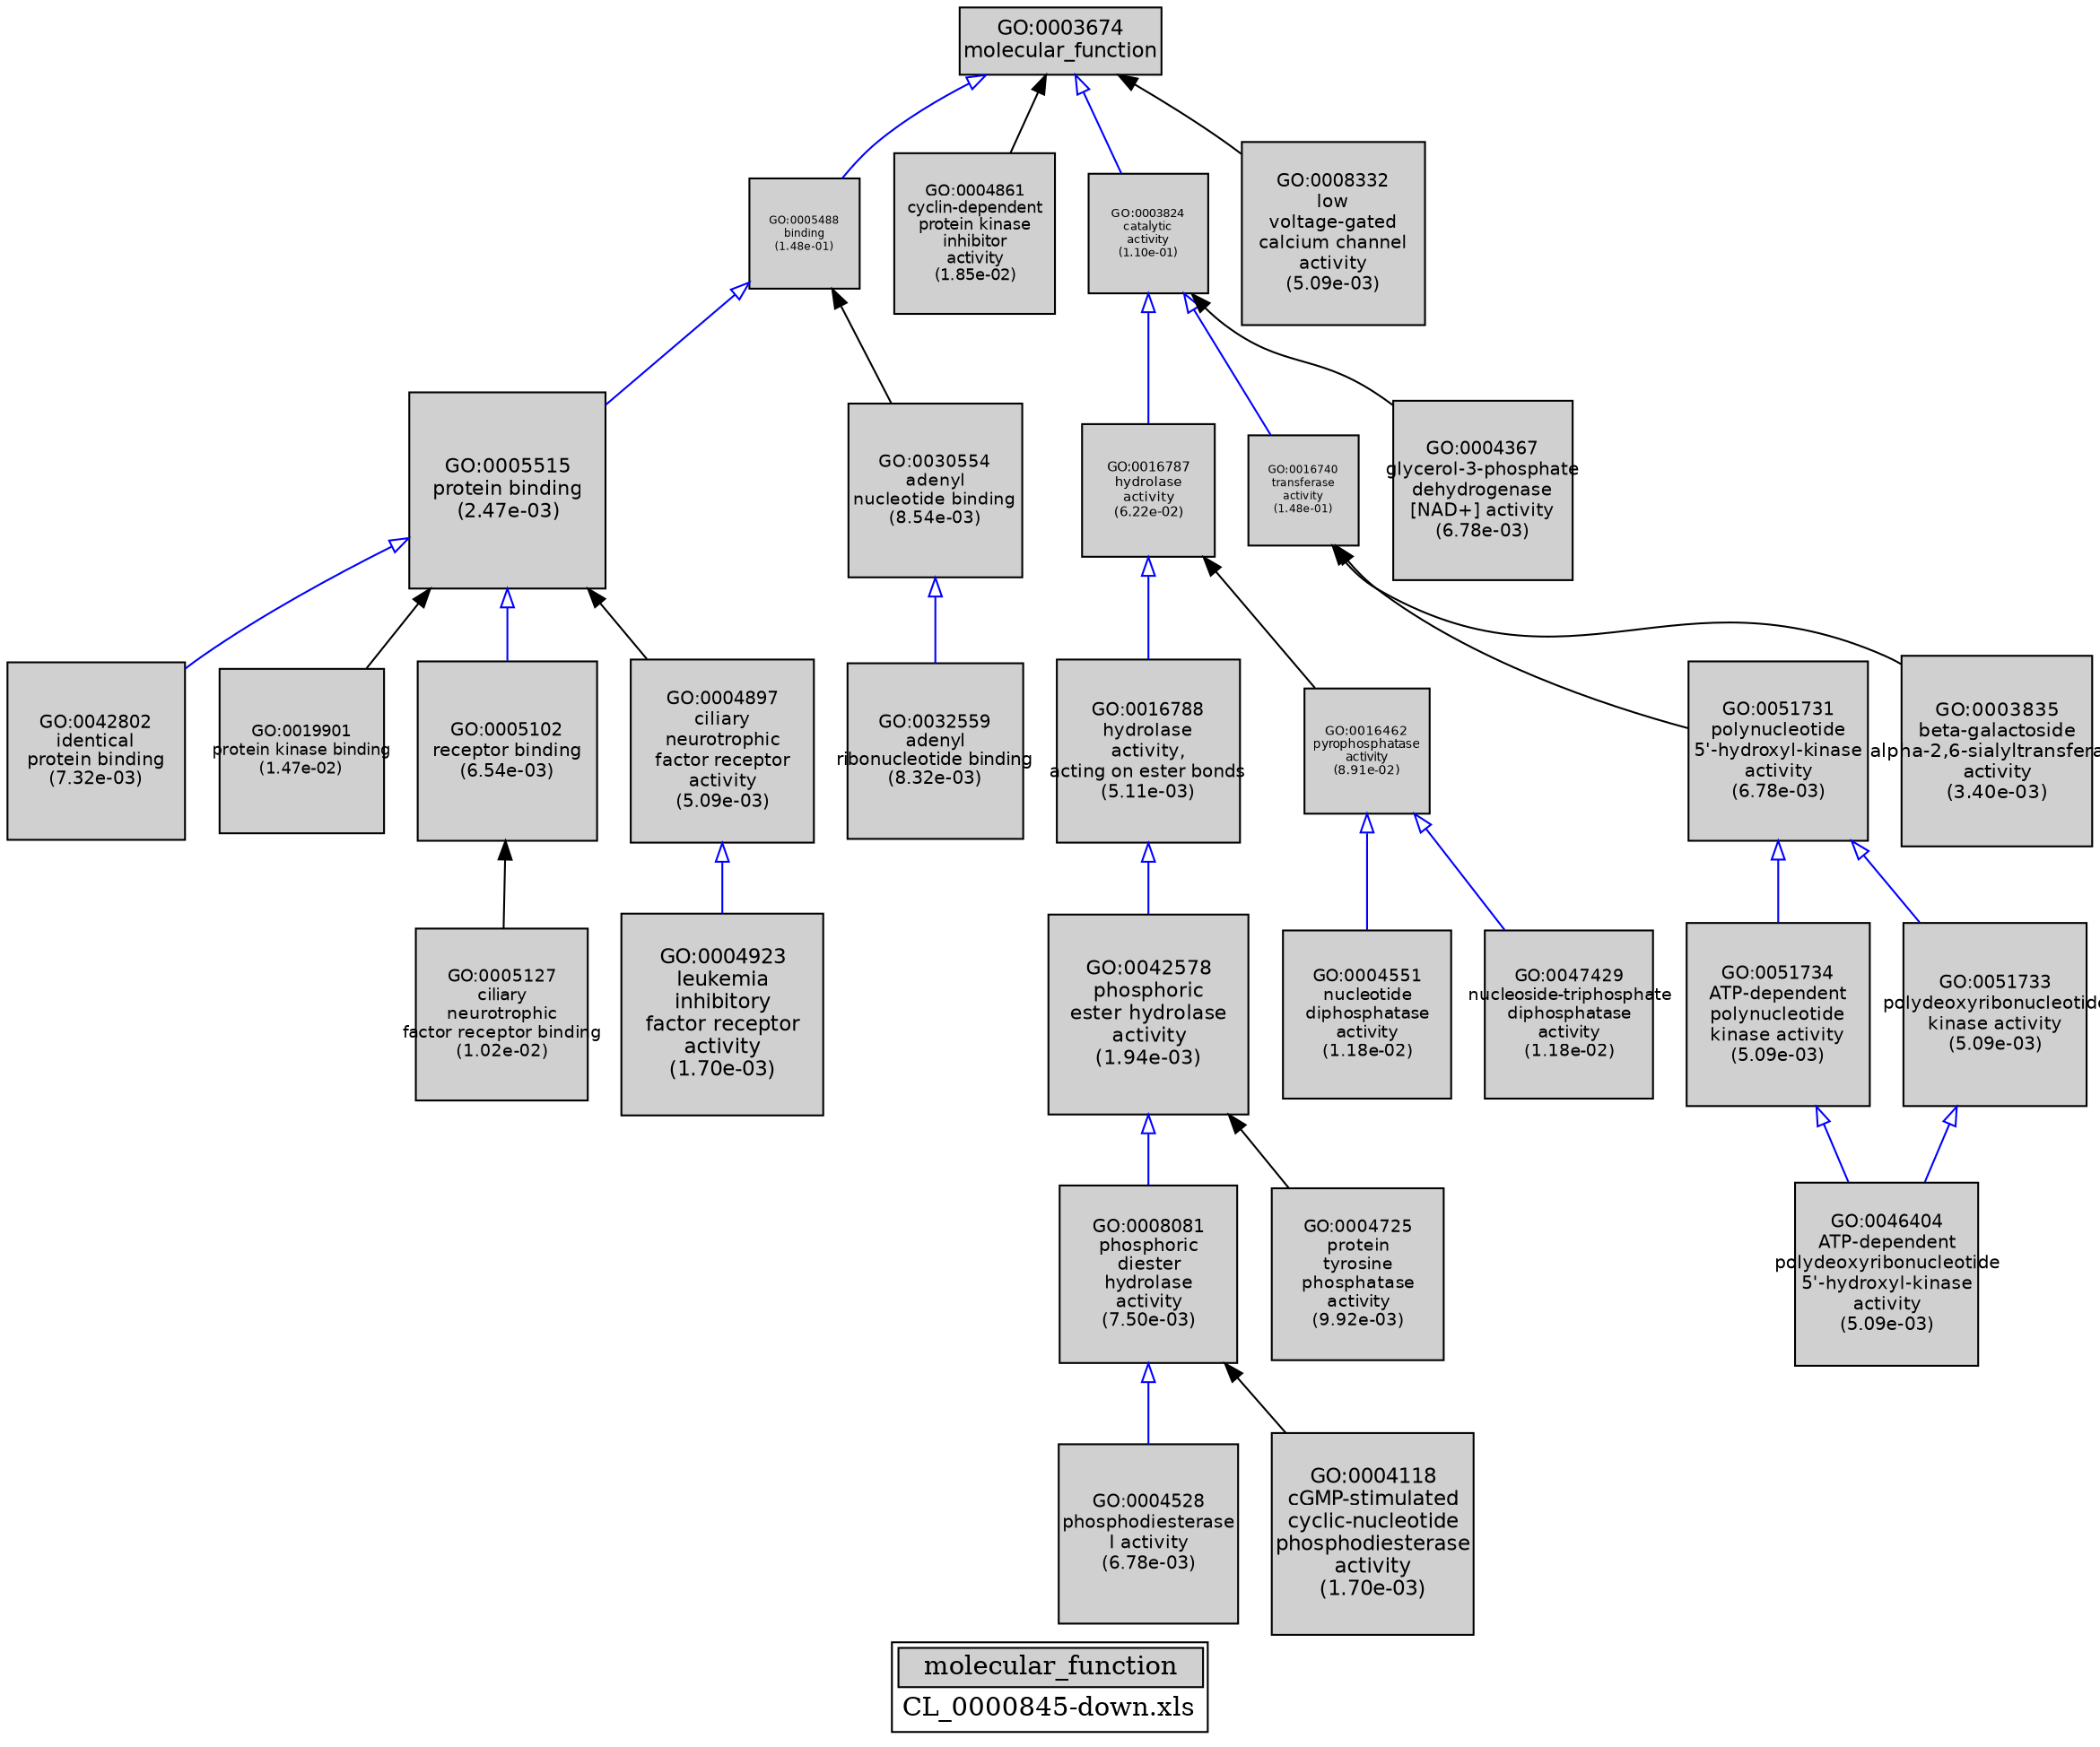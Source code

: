 digraph "molecular_function" {
graph [ bgcolor = "#FFFFFF", label = <<TABLE COLOR="black" BGCOLOR="white"><TR><TD COLSPAN="2" BGCOLOR="#D0D0D0"><FONT COLOR="black">molecular_function</FONT></TD></TR><TR><TD BORDER="0">CL_0000845-down.xls</TD></TR></TABLE>> ];
node [ fontname = "Helvetica" ];

subgraph "nodes" {

node [ style = "filled", fixedsize = "true", width = 1, shape = "box", fontsize = 9, fillcolor = "#D0D0D0", fontcolor = "black", color = "black" ];

"GO:0042802" [ URL = "#GO:0042802", label = <<TABLE BORDER="0"><TR><TD>GO:0042802<BR/>identical<BR/>protein binding<BR/>(7.32e-03)</TD></TR></TABLE>>, width = 1.31788899879, shape = "box", fontsize = 9.4888007913, height = 1.31788899879 ];
"GO:0016788" [ URL = "#GO:0016788", label = <<TABLE BORDER="0"><TR><TD>GO:0016788<BR/>hydrolase<BR/>activity,<BR/>acting on ester bonds<BR/>(5.11e-03)</TD></TR></TABLE>>, width = 1.3650874424, shape = "box", fontsize = 9.82862958525, height = 1.3650874424 ];
"GO:0005488" [ URL = "#GO:0005488", label = <<TABLE BORDER="0"><TR><TD>GO:0005488<BR/>binding<BR/>(1.48e-01)</TD></TR></TABLE>>, width = 0.824817703349, shape = "box", fontsize = 5.93868746411, height = 0.824817703349 ];
"GO:0004528" [ URL = "#GO:0004528", label = <<TABLE BORDER="0"><TR><TD>GO:0004528<BR/>phosphodiesterase<BR/>I activity<BR/>(6.78e-03)</TD></TR></TABLE>>, width = 1.32814094076, shape = "box", fontsize = 9.56261477346, height = 1.32814094076 ];
"GO:0051731" [ URL = "#GO:0051731", label = <<TABLE BORDER="0"><TR><TD>GO:0051731<BR/>polynucleotide<BR/>5'-hydroxyl-kinase<BR/>activity<BR/>(6.78e-03)</TD></TR></TABLE>>, width = 1.32814094076, shape = "box", fontsize = 9.56261477346, height = 1.32814094076 ];
"GO:0003835" [ URL = "#GO:0003835", label = <<TABLE BORDER="0"><TR><TD>GO:0003835<BR/>beta-galactoside<BR/>alpha-2,6-sialyltransferase<BR/>activity<BR/>(3.40e-03)</TD></TR></TABLE>>, width = 1.41662838737, shape = "box", fontsize = 10.1997243891, height = 1.41662838737 ];
"GO:0003674" [ URL = "#GO:0003674", label = <<TABLE BORDER="0"><TR><TD>GO:0003674<BR/>molecular_function</TD></TR></TABLE>>, width = 1.5, shape = "box", fontsize = 10.8 ];
"GO:0032559" [ URL = "#GO:0032559", label = <<TABLE BORDER="0"><TR><TD>GO:0032559<BR/>adenyl<BR/>ribonucleotide binding<BR/>(8.32e-03)</TD></TR></TABLE>>, width = 1.30072496124, shape = "box", fontsize = 9.36521972095, height = 1.30072496124 ];
"GO:0016787" [ URL = "#GO:0016787", label = <<TABLE BORDER="0"><TR><TD>GO:0016787<BR/>hydrolase<BR/>activity<BR/>(6.22e-02)</TD></TR></TABLE>>, width = 0.992728099296, shape = "box", fontsize = 7.14764231493, height = 0.992728099296 ];
"GO:0008081" [ URL = "#GO:0008081", label = <<TABLE BORDER="0"><TR><TD>GO:0008081<BR/>phosphoric<BR/>diester<BR/>hydrolase<BR/>activity<BR/>(7.50e-03)</TD></TR></TABLE>>, width = 1.31470014209, shape = "box", fontsize = 9.46584102307, height = 1.31470014209 ];
"GO:0004551" [ URL = "#GO:0004551", label = <<TABLE BORDER="0"><TR><TD>GO:0004551<BR/>nucleotide<BR/>diphosphatase<BR/>activity<BR/>(1.18e-02)</TD></TR></TABLE>>, width = 1.25230438764, shape = "box", fontsize = 9.01659159101, height = 1.25230438764 ];
"GO:0004118" [ URL = "#GO:0004118", label = <<TABLE BORDER="0"><TR><TD>GO:0004118<BR/>cGMP-stimulated<BR/>cyclic-nucleotide<BR/>phosphodiesterase<BR/>activity<BR/>(1.70e-03)</TD></TR></TABLE>>, width = 1.5, shape = "box", fontsize = 10.8, height = 1.5 ];
"GO:0042578" [ URL = "#GO:0042578", label = <<TABLE BORDER="0"><TR><TD>GO:0042578<BR/>phosphoric<BR/>ester hydrolase<BR/>activity<BR/>(1.94e-03)</TD></TR></TABLE>>, width = 1.48467292053, shape = "box", fontsize = 10.6896450278, height = 1.48467292053 ];
"GO:0004861" [ URL = "#GO:0004861", label = <<TABLE BORDER="0"><TR><TD>GO:0004861<BR/>cyclin-dependent<BR/>protein kinase<BR/>inhibitor<BR/>activity<BR/>(1.85e-02)</TD></TR></TABLE>>, width = 1.18771300483, shape = "box", fontsize = 8.55153363477, height = 1.18771300483 ];
"GO:0019901" [ URL = "#GO:0019901", label = <<TABLE BORDER="0"><TR><TD>GO:0019901<BR/>protein kinase binding<BR/>(1.47e-02)</TD></TR></TABLE>>, width = 1.22125278726, shape = "box", fontsize = 8.79302006824, height = 1.22125278726 ];
"GO:0016740" [ URL = "#GO:0016740", label = <<TABLE BORDER="0"><TR><TD>GO:0016740<BR/>transferase<BR/>activity<BR/>(1.48e-01)</TD></TR></TABLE>>, width = 0.82551763653, shape = "box", fontsize = 5.94372698302, height = 0.82551763653 ];
"GO:0004923" [ URL = "#GO:0004923", label = <<TABLE BORDER="0"><TR><TD>GO:0004923<BR/>leukemia<BR/>inhibitory<BR/>factor receptor<BR/>activity<BR/>(1.70e-03)</TD></TR></TABLE>>, width = 1.5, shape = "box", fontsize = 10.8, height = 1.5 ];
"GO:0005102" [ URL = "#GO:0005102", label = <<TABLE BORDER="0"><TR><TD>GO:0005102<BR/>receptor binding<BR/>(6.54e-03)</TD></TR></TABLE>>, width = 1.33285376833, shape = "box", fontsize = 9.59654713196, height = 1.33285376833 ];
"GO:0005515" [ URL = "#GO:0005515", label = <<TABLE BORDER="0"><TR><TD>GO:0005515<BR/>protein binding<BR/>(2.47e-03)</TD></TR></TABLE>>, width = 1.45563912001, shape = "box", fontsize = 10.480601664, height = 1.45563912001 ];
"GO:0030554" [ URL = "#GO:0030554", label = <<TABLE BORDER="0"><TR><TD>GO:0030554<BR/>adenyl<BR/>nucleotide binding<BR/>(8.54e-03)</TD></TR></TABLE>>, width = 1.29719378981, shape = "box", fontsize = 9.33979528662, height = 1.29719378981 ];
"GO:0046404" [ URL = "#GO:0046404", label = <<TABLE BORDER="0"><TR><TD>GO:0046404<BR/>ATP-dependent<BR/>polydeoxyribonucleotide<BR/>5'-hydroxyl-kinase<BR/>activity<BR/>(5.09e-03)</TD></TR></TABLE>>, width = 1.36554495891, shape = "box", fontsize = 9.83192370417, height = 1.36554495891 ];
"GO:0003824" [ URL = "#GO:0003824", label = <<TABLE BORDER="0"><TR><TD>GO:0003824<BR/>catalytic<BR/>activity<BR/>(1.10e-01)</TD></TR></TABLE>>, width = 0.886918612203, shape = "box", fontsize = 6.38581400786, height = 0.886918612203 ];
"GO:0051734" [ URL = "#GO:0051734", label = <<TABLE BORDER="0"><TR><TD>GO:0051734<BR/>ATP-dependent<BR/>polynucleotide<BR/>kinase activity<BR/>(5.09e-03)</TD></TR></TABLE>>, width = 1.36554495891, shape = "box", fontsize = 9.83192370417, height = 1.36554495891 ];
"GO:0008332" [ URL = "#GO:0008332", label = <<TABLE BORDER="0"><TR><TD>GO:0008332<BR/>low<BR/>voltage-gated<BR/>calcium channel<BR/>activity<BR/>(5.09e-03)</TD></TR></TABLE>>, width = 1.36554495891, shape = "box", fontsize = 9.83192370417, height = 1.36554495891 ];
"GO:0004897" [ URL = "#GO:0004897", label = <<TABLE BORDER="0"><TR><TD>GO:0004897<BR/>ciliary<BR/>neurotrophic<BR/>factor receptor<BR/>activity<BR/>(5.09e-03)</TD></TR></TABLE>>, width = 1.36554495891, shape = "box", fontsize = 9.83192370417, height = 1.36554495891 ];
"GO:0051733" [ URL = "#GO:0051733", label = <<TABLE BORDER="0"><TR><TD>GO:0051733<BR/>polydeoxyribonucleotide<BR/>kinase activity<BR/>(5.09e-03)</TD></TR></TABLE>>, width = 1.36554495891, shape = "box", fontsize = 9.83192370417, height = 1.36554495891 ];
"GO:0005127" [ URL = "#GO:0005127", label = <<TABLE BORDER="0"><TR><TD>GO:0005127<BR/>ciliary<BR/>neurotrophic<BR/>factor receptor binding<BR/>(1.02e-02)</TD></TR></TABLE>>, width = 1.27362537386, shape = "box", fontsize = 9.17010269179, height = 1.27362537386 ];
"GO:0047429" [ URL = "#GO:0047429", label = <<TABLE BORDER="0"><TR><TD>GO:0047429<BR/>nucleoside-triphosphate<BR/>diphosphatase<BR/>activity<BR/>(1.18e-02)</TD></TR></TABLE>>, width = 1.25230438764, shape = "box", fontsize = 9.01659159101, height = 1.25230438764 ];
"GO:0016462" [ URL = "#GO:0016462", label = <<TABLE BORDER="0"><TR><TD>GO:0016462<BR/>pyrophosphatase<BR/>activity<BR/>(8.91e-02)</TD></TR></TABLE>>, width = 0.926888881254, shape = "box", fontsize = 6.67359994503, height = 0.926888881254 ];
"GO:0004367" [ URL = "#GO:0004367", label = <<TABLE BORDER="0"><TR><TD>GO:0004367<BR/>glycerol-3-phosphate<BR/>dehydrogenase<BR/>[NAD+] activity<BR/>(6.78e-03)</TD></TR></TABLE>>, width = 1.32814094076, shape = "box", fontsize = 9.56261477346, height = 1.32814094076 ];
"GO:0004725" [ URL = "#GO:0004725", label = <<TABLE BORDER="0"><TR><TD>GO:0004725<BR/>protein<BR/>tyrosine<BR/>phosphatase<BR/>activity<BR/>(9.92e-03)</TD></TR></TABLE>>, width = 1.27688822019, shape = "box", fontsize = 9.19359518539, height = 1.27688822019 ];
}
subgraph "edges" {


edge [ dir = "back", weight = 1 ];
subgraph "regulates" {


edge [ color = "cyan", arrowtail = "none" ];
subgraph "positive" {


edge [ color = "green", arrowtail = "vee" ];
}
subgraph "negative" {


edge [ color = "red", arrowtail = "tee" ];
}
}
subgraph "part_of" {


edge [ color = "purple", arrowtail = "diamond", weight = 2.5 ];
}
subgraph "is_a" {


edge [ color = "blue", arrowtail = "empty", weight = 5.0 ];
"GO:0016788" -> "GO:0042578";
"GO:0003674" -> "GO:0003824";
"GO:0016462" -> "GO:0004551";
"GO:0003824" -> "GO:0016787";
"GO:0051731" -> "GO:0051733";
"GO:0003824" -> "GO:0016740";
"GO:0016462" -> "GO:0047429";
"GO:0051731" -> "GO:0051734";
"GO:0016787" -> "GO:0016788";
"GO:0005515" -> "GO:0005102";
"GO:0005515" -> "GO:0042802";
"GO:0051733" -> "GO:0046404";
"GO:0003674" -> "GO:0005488";
"GO:0004897" -> "GO:0004923";
"GO:0030554" -> "GO:0032559";
"GO:0005488" -> "GO:0005515";
"GO:0051734" -> "GO:0046404";
"GO:0042578" -> "GO:0008081";
"GO:0008081" -> "GO:0004528";
}
"GO:0016740" -> "GO:0003835";
"GO:0003824" -> "GO:0004367";
"GO:0003674" -> "GO:0008332";
"GO:0016787" -> "GO:0016462";
"GO:0008081" -> "GO:0004118";
"GO:0005515" -> "GO:0004897";
"GO:0003674" -> "GO:0004861";
"GO:0042578" -> "GO:0004725";
"GO:0005515" -> "GO:0019901";
"GO:0005488" -> "GO:0030554";
"GO:0016740" -> "GO:0051731";
"GO:0005102" -> "GO:0005127";
}
}
